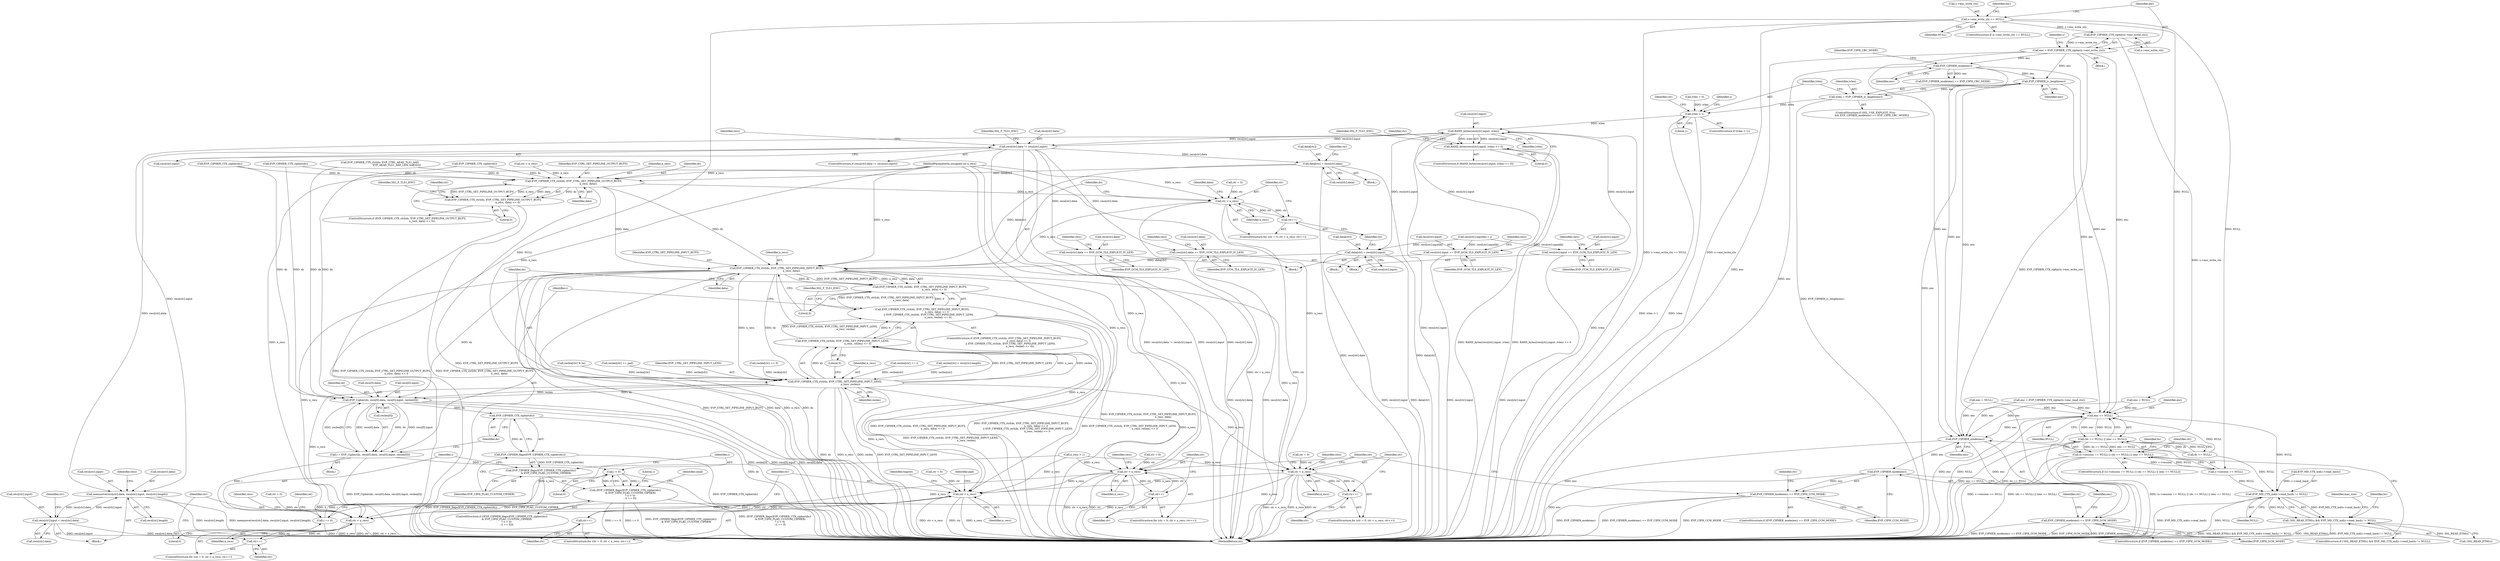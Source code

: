 digraph "0_openssl_4ad93618d26a3ea23d36ad5498ff4f59eff3a4d2_2@pointer" {
"1000192" [label="(Call,EVP_CIPHER_iv_length(enc))"];
"1000187" [label="(Call,EVP_CIPHER_mode(enc))"];
"1000176" [label="(Call,enc = EVP_CIPHER_CTX_cipher(s->enc_write_ctx))"];
"1000178" [label="(Call,EVP_CIPHER_CTX_cipher(s->enc_write_ctx))"];
"1000165" [label="(Call,s->enc_write_ctx == NULL)"];
"1000190" [label="(Call,ivlen = EVP_CIPHER_iv_length(enc))"];
"1000199" [label="(Call,ivlen > 1)"];
"1000235" [label="(Call,RAND_bytes(recs[ctr].input, ivlen))"];
"1000214" [label="(Call,recs[ctr].data != recs[ctr].input)"];
"1000315" [label="(Call,memmove(recs[ctr].data, recs[ctr].input, recs[ctr].length))"];
"1000331" [label="(Call,recs[ctr].input = recs[ctr].data)"];
"1000669" [label="(Call,data[ctr] = recs[ctr].data)"];
"1000680" [label="(Call,EVP_CIPHER_CTX_ctrl(ds, EVP_CTRL_SET_PIPELINE_OUTPUT_BUFS,\n                                    n_recs, data))"];
"1000679" [label="(Call,EVP_CIPHER_CTX_ctrl(ds, EVP_CTRL_SET_PIPELINE_OUTPUT_BUFS,\n                                    n_recs, data) <= 0)"];
"1000694" [label="(Call,ctr < n_recs)"];
"1000697" [label="(Call,ctr++)"];
"1000712" [label="(Call,EVP_CIPHER_CTX_ctrl(ds, EVP_CTRL_SET_PIPELINE_INPUT_BUFS,\n                                    n_recs, data))"];
"1000711" [label="(Call,EVP_CIPHER_CTX_ctrl(ds, EVP_CTRL_SET_PIPELINE_INPUT_BUFS,\n                                    n_recs, data) <= 0)"];
"1000710" [label="(Call,EVP_CIPHER_CTX_ctrl(ds, EVP_CTRL_SET_PIPELINE_INPUT_BUFS,\n                                    n_recs, data) <= 0\n                || EVP_CIPHER_CTX_ctrl(ds, EVP_CTRL_SET_PIPELINE_INPUT_LENS,\n                                       n_recs, reclen) <= 0)"];
"1000719" [label="(Call,EVP_CIPHER_CTX_ctrl(ds, EVP_CTRL_SET_PIPELINE_INPUT_LENS,\n                                       n_recs, reclen))"];
"1000718" [label="(Call,EVP_CIPHER_CTX_ctrl(ds, EVP_CTRL_SET_PIPELINE_INPUT_LENS,\n                                       n_recs, reclen) <= 0)"];
"1000734" [label="(Call,EVP_Cipher(ds, recs[0].data, recs[0].input, reclen[0]))"];
"1000732" [label="(Call,i = EVP_Cipher(ds, recs[0].data, recs[0].input, reclen[0]))"];
"1000756" [label="(Call,i < 0)"];
"1000750" [label="(Call,(EVP_CIPHER_flags(EVP_CIPHER_CTX_cipher(ds))\n             & EVP_CIPH_FLAG_CUSTOM_CIPHER)\n            ? (i < 0)\n            : (i == 0))"];
"1000759" [label="(Call,i == 0)"];
"1000753" [label="(Call,EVP_CIPHER_CTX_cipher(ds))"];
"1000752" [label="(Call,EVP_CIPHER_flags(EVP_CIPHER_CTX_cipher(ds)))"];
"1000751" [label="(Call,EVP_CIPHER_flags(EVP_CIPHER_CTX_cipher(ds))\n             & EVP_CIPH_FLAG_CUSTOM_CIPHER)"];
"1000780" [label="(Call,ctr < n_recs)"];
"1000783" [label="(Call,ctr++)"];
"1000878" [label="(Call,ctr < n_recs)"];
"1000881" [label="(Call,ctr++)"];
"1000919" [label="(Call,ctr < n_recs)"];
"1000922" [label="(Call,ctr++)"];
"1000818" [label="(Call,ctr < n_recs)"];
"1000821" [label="(Call,ctr++)"];
"1000786" [label="(Call,recs[ctr].data += EVP_GCM_TLS_EXPLICIT_IV_LEN)"];
"1000824" [label="(Call,recs[ctr].data += EVP_CCM_TLS_EXPLICIT_IV_LEN)"];
"1000234" [label="(Call,RAND_bytes(recs[ctr].input, ivlen) <= 0)"];
"1000700" [label="(Call,data[ctr] = recs[ctr].input)"];
"1000793" [label="(Call,recs[ctr].input += EVP_GCM_TLS_EXPLICIT_IV_LEN)"];
"1000831" [label="(Call,recs[ctr].input += EVP_CCM_TLS_EXPLICIT_IV_LEN)"];
"1000301" [label="(Call,enc == NULL)"];
"1000297" [label="(Call,(ds == NULL) || (enc == NULL))"];
"1000291" [label="(Call,(s->session == NULL) || (ds == NULL) || (enc == NULL))"];
"1000772" [label="(Call,EVP_CIPHER_mode(enc))"];
"1000771" [label="(Call,EVP_CIPHER_mode(enc) == EVP_CIPH_GCM_MODE)"];
"1000810" [label="(Call,EVP_CIPHER_mode(enc))"];
"1000809" [label="(Call,EVP_CIPHER_mode(enc) == EVP_CIPH_CCM_MODE)"];
"1000853" [label="(Call,EVP_MD_CTX_md(s->read_hash) != NULL)"];
"1000849" [label="(Call,!SSL_READ_ETM(s) && EVP_MD_CTX_md(s->read_hash) != NULL)"];
"1000928" [label="(Identifier,recs)"];
"1000702" [label="(Identifier,data)"];
"1000298" [label="(Call,ds == NULL)"];
"1000774" [label="(Identifier,EVP_CIPH_GCM_MODE)"];
"1000694" [label="(Call,ctr < n_recs)"];
"1000179" [label="(Call,s->enc_write_ctx)"];
"1000734" [label="(Call,EVP_Cipher(ds, recs[0].data, recs[0].input, reclen[0]))"];
"1000818" [label="(Call,ctr < n_recs)"];
"1000227" [label="(Identifier,SSL_F_TLS1_ENC)"];
"1000682" [label="(Identifier,EVP_CTRL_SET_PIPELINE_OUTPUT_BUFS)"];
"1000303" [label="(Identifier,NULL)"];
"1000796" [label="(Identifier,recs)"];
"1000193" [label="(Identifier,enc)"];
"1000165" [label="(Call,s->enc_write_ctx == NULL)"];
"1000724" [label="(Literal,0)"];
"1000853" [label="(Call,EVP_MD_CTX_md(s->read_hash) != NULL)"];
"1000174" [label="(Block,)"];
"1000848" [label="(ControlStructure,if (!SSL_READ_ETM(s) && EVP_MD_CTX_md(s->read_hash) != NULL))"];
"1000868" [label="(Identifier,bs)"];
"1000770" [label="(ControlStructure,if (EVP_CIPHER_mode(enc) == EVP_CIPH_GCM_MODE))"];
"1000710" [label="(Call,EVP_CIPHER_CTX_ctrl(ds, EVP_CTRL_SET_PIPELINE_INPUT_BUFS,\n                                    n_recs, data) <= 0\n                || EVP_CIPHER_CTX_ctrl(ds, EVP_CTRL_SET_PIPELINE_INPUT_LENS,\n                                       n_recs, reclen) <= 0)"];
"1000680" [label="(Call,EVP_CIPHER_CTX_ctrl(ds, EVP_CTRL_SET_PIPELINE_OUTPUT_BUFS,\n                                    n_recs, data))"];
"1000670" [label="(Call,data[ctr])"];
"1000235" [label="(Call,RAND_bytes(recs[ctr].input, ivlen))"];
"1000713" [label="(Identifier,ds)"];
"1000787" [label="(Call,recs[ctr].data)"];
"1000751" [label="(Call,EVP_CIPHER_flags(EVP_CIPHER_CTX_cipher(ds))\n             & EVP_CIPH_FLAG_CUSTOM_CIPHER)"];
"1000697" [label="(Call,ctr++)"];
"1000934" [label="(MethodReturn,int)"];
"1000920" [label="(Identifier,ctr)"];
"1000185" [label="(Identifier,s)"];
"1000819" [label="(Identifier,ctr)"];
"1000720" [label="(Identifier,ds)"];
"1000793" [label="(Call,recs[ctr].input += EVP_GCM_TLS_EXPLICIT_IV_LEN)"];
"1000182" [label="(ControlStructure,if (SSL_USE_EXPLICIT_IV(s)\n                && EVP_CIPHER_mode(enc) == EVP_CIPH_CBC_MODE))"];
"1000190" [label="(Call,ivlen = EVP_CIPHER_iv_length(enc))"];
"1000714" [label="(Identifier,EVP_CTRL_SET_PIPELINE_INPUT_BUFS)"];
"1000783" [label="(Call,ctr++)"];
"1000727" [label="(Identifier,SSL_F_TLS1_ENC)"];
"1000733" [label="(Identifier,i)"];
"1000911" [label="(Identifier,pad)"];
"1000712" [label="(Call,EVP_CIPHER_CTX_ctrl(ds, EVP_CTRL_SET_PIPELINE_INPUT_BUFS,\n                                    n_recs, data))"];
"1000294" [label="(Identifier,s)"];
"1000321" [label="(Call,recs[ctr].input)"];
"1000780" [label="(Call,ctr < n_recs)"];
"1000284" [label="(Call,enc = EVP_CIPHER_CTX_cipher(s->enc_read_ctx))"];
"1000874" [label="(ControlStructure,for (ctr = 0; ctr < n_recs; ctr++))"];
"1000673" [label="(Call,recs[ctr].data)"];
"1000718" [label="(Call,EVP_CIPHER_CTX_ctrl(ds, EVP_CTRL_SET_PIPELINE_INPUT_LENS,\n                                       n_recs, reclen) <= 0)"];
"1000699" [label="(Block,)"];
"1000169" [label="(Identifier,NULL)"];
"1000757" [label="(Identifier,i)"];
"1000849" [label="(Call,!SSL_READ_ETM(s) && EVP_MD_CTX_md(s->read_hash) != NULL)"];
"1000761" [label="(Literal,0)"];
"1000346" [label="(Block,)"];
"1000809" [label="(Call,EVP_CIPHER_mode(enc) == EVP_CIPH_CCM_MODE)"];
"1000315" [label="(Call,memmove(recs[ctr].data, recs[ctr].input, recs[ctr].length))"];
"1000915" [label="(ControlStructure,for (ctr = 0; ctr < n_recs; ctr++))"];
"1000668" [label="(Block,)"];
"1000794" [label="(Call,recs[ctr].input)"];
"1000245" [label="(Identifier,SSL_F_TLS1_ENC)"];
"1000750" [label="(Call,(EVP_CIPHER_flags(EVP_CIPHER_CTX_cipher(ds))\n             & EVP_CIPH_FLAG_CUSTOM_CIPHER)\n            ? (i < 0)\n            : (i == 0))"];
"1000825" [label="(Call,recs[ctr].data)"];
"1000698" [label="(Identifier,ctr)"];
"1000683" [label="(Identifier,n_recs)"];
"1000764" [label="(Literal,1)"];
"1000773" [label="(Identifier,enc)"];
"1000215" [label="(Call,recs[ctr].data)"];
"1000810" [label="(Call,EVP_CIPHER_mode(enc))"];
"1000704" [label="(Call,recs[ctr].input)"];
"1000191" [label="(Identifier,ivlen)"];
"1000814" [label="(ControlStructure,for (ctr = 0; ctr < n_recs; ctr++))"];
"1000767" [label="(Identifier,send)"];
"1000307" [label="(Identifier,ctr)"];
"1000678" [label="(ControlStructure,if (EVP_CIPHER_CTX_ctrl(ds, EVP_CTRL_SET_PIPELINE_OUTPUT_BUFS,\n                                    n_recs, data) <= 0))"];
"1000830" [label="(Identifier,EVP_CCM_TLS_EXPLICIT_IV_LEN)"];
"1000195" [label="(Call,ivlen = 0)"];
"1000816" [label="(Identifier,ctr)"];
"1000164" [label="(ControlStructure,if (s->enc_write_ctx == NULL))"];
"1000831" [label="(Call,recs[ctr].input += EVP_CCM_TLS_EXPLICIT_IV_LEN)"];
"1000784" [label="(Identifier,ctr)"];
"1000690" [label="(ControlStructure,for (ctr = 0; ctr < n_recs; ctr++))"];
"1000716" [label="(Identifier,data)"];
"1000654" [label="(Call,n_recs > 1)"];
"1000860" [label="(Identifier,mac_size)"];
"1000878" [label="(Call,ctr < n_recs)"];
"1000639" [label="(Call,reclen[ctr] == 0)"];
"1000822" [label="(Identifier,ctr)"];
"1000334" [label="(Identifier,recs)"];
"1000170" [label="(Call,enc = NULL)"];
"1000781" [label="(Identifier,ctr)"];
"1000192" [label="(Call,EVP_CIPHER_iv_length(enc))"];
"1000820" [label="(Identifier,n_recs)"];
"1000205" [label="(Identifier,ctr)"];
"1000700" [label="(Call,data[ctr] = recs[ctr].input)"];
"1000771" [label="(Call,EVP_CIPHER_mode(enc) == EVP_CIPH_GCM_MODE)"];
"1000236" [label="(Call,recs[ctr].input)"];
"1000879" [label="(Identifier,ctr)"];
"1000242" [label="(Literal,0)"];
"1000171" [label="(Identifier,enc)"];
"1000722" [label="(Identifier,n_recs)"];
"1000701" [label="(Call,data[ctr])"];
"1000776" [label="(ControlStructure,for (ctr = 0; ctr < n_recs; ctr++))"];
"1000719" [label="(Call,EVP_CIPHER_CTX_ctrl(ds, EVP_CTRL_SET_PIPELINE_INPUT_LENS,\n                                       n_recs, reclen))"];
"1000772" [label="(Call,EVP_CIPHER_mode(enc))"];
"1000841" [label="(Identifier,recs)"];
"1000854" [label="(Call,EVP_MD_CTX_md(s->read_hash))"];
"1000696" [label="(Identifier,n_recs)"];
"1000669" [label="(Call,data[ctr] = recs[ctr].data)"];
"1000736" [label="(Call,recs[0].data)"];
"1000685" [label="(Literal,0)"];
"1000759" [label="(Call,i == 0)"];
"1000695" [label="(Identifier,ctr)"];
"1000752" [label="(Call,EVP_CIPHER_flags(EVP_CIPHER_CTX_cipher(ds)))"];
"1000667" [label="(Identifier,ctr)"];
"1000715" [label="(Identifier,n_recs)"];
"1000201" [label="(Literal,1)"];
"1000114" [label="(MethodParameterIn,unsigned int n_recs)"];
"1000815" [label="(Call,ctr = 0)"];
"1000681" [label="(Identifier,ds)"];
"1000214" [label="(Call,recs[ctr].data != recs[ctr].input)"];
"1000732" [label="(Call,i = EVP_Cipher(ds, recs[0].data, recs[0].input, reclen[0]))"];
"1000741" [label="(Call,recs[0].input)"];
"1000933" [label="(Identifier,ret)"];
"1000723" [label="(Identifier,reclen)"];
"1000290" [label="(ControlStructure,if ((s->session == NULL) || (ds == NULL) || (enc == NULL)))"];
"1000332" [label="(Call,recs[ctr].input)"];
"1000316" [label="(Call,recs[ctr].data)"];
"1000755" [label="(Identifier,EVP_CIPH_FLAG_CUSTOM_CIPHER)"];
"1000846" [label="(Identifier,ret)"];
"1000314" [label="(Block,)"];
"1000326" [label="(Call,recs[ctr].length)"];
"1000885" [label="(Identifier,tmpret)"];
"1000880" [label="(Identifier,n_recs)"];
"1000823" [label="(Block,)"];
"1000297" [label="(Call,(ds == NULL) || (enc == NULL))"];
"1000189" [label="(Identifier,EVP_CIPH_CBC_MODE)"];
"1000837" [label="(Identifier,EVP_CCM_TLS_EXPLICIT_IV_LEN)"];
"1000834" [label="(Identifier,recs)"];
"1000198" [label="(ControlStructure,if (ivlen > 1))"];
"1000882" [label="(Identifier,ctr)"];
"1000799" [label="(Identifier,EVP_GCM_TLS_EXPLICIT_IV_LEN)"];
"1000921" [label="(Identifier,n_recs)"];
"1000361" [label="(Call,EVP_CIPHER_CTX_cipher(ds))"];
"1000301" [label="(Call,enc == NULL)"];
"1000302" [label="(Identifier,enc)"];
"1000858" [label="(Identifier,NULL)"];
"1000922" [label="(Call,ctr++)"];
"1000621" [label="(Call,reclen[ctr] += i)"];
"1000238" [label="(Identifier,recs)"];
"1000381" [label="(Call,reclen[ctr] = recs[ctr].length)"];
"1000785" [label="(Block,)"];
"1000746" [label="(Call,reclen[0])"];
"1000717" [label="(Literal,0)"];
"1000786" [label="(Call,recs[ctr].data += EVP_GCM_TLS_EXPLICIT_IV_LEN)"];
"1000337" [label="(Call,recs[ctr].data)"];
"1000711" [label="(Call,EVP_CIPHER_CTX_ctrl(ds, EVP_CTRL_SET_PIPELINE_INPUT_BUFS,\n                                    n_recs, data) <= 0)"];
"1000753" [label="(Call,EVP_CIPHER_CTX_cipher(ds))"];
"1000612" [label="(Call,recs[ctr].input[k] = j)"];
"1000684" [label="(Identifier,data)"];
"1000280" [label="(Call,enc = NULL)"];
"1000777" [label="(Call,ctr = 0)"];
"1000350" [label="(Call,EVP_CIPHER_CTX_cipher(ds))"];
"1000881" [label="(Call,ctr++)"];
"1000233" [label="(ControlStructure,if (RAND_bytes(recs[ctr].input, ivlen) <= 0))"];
"1000211" [label="(Identifier,ctr)"];
"1000832" [label="(Call,recs[ctr].input)"];
"1000679" [label="(Call,EVP_CIPHER_CTX_ctrl(ds, EVP_CTRL_SET_PIPELINE_OUTPUT_BUFS,\n                                    n_recs, data) <= 0)"];
"1000721" [label="(Identifier,EVP_CTRL_SET_PIPELINE_INPUT_LENS)"];
"1000241" [label="(Identifier,ivlen)"];
"1000540" [label="(Call,EVP_CIPHER_CTX_ctrl(ds, EVP_CTRL_AEAD_TLS1_AAD,\n                                          EVP_AEAD_TLS1_AAD_LEN, buf[ctr]))"];
"1000186" [label="(Call,EVP_CIPHER_mode(enc) == EVP_CIPH_CBC_MODE)"];
"1000166" [label="(Call,s->enc_write_ctx)"];
"1000292" [label="(Call,s->session == NULL)"];
"1000850" [label="(Call,!SSL_READ_ETM(s))"];
"1000709" [label="(ControlStructure,if (EVP_CIPHER_CTX_ctrl(ds, EVP_CTRL_SET_PIPELINE_INPUT_BUFS,\n                                    n_recs, data) <= 0\n                || EVP_CIPHER_CTX_ctrl(ds, EVP_CTRL_SET_PIPELINE_INPUT_LENS,\n                                       n_recs, reclen) <= 0))"];
"1000692" [label="(Identifier,ctr)"];
"1000213" [label="(ControlStructure,if (recs[ctr].data != recs[ctr].input))"];
"1000792" [label="(Identifier,EVP_GCM_TLS_EXPLICIT_IV_LEN)"];
"1000393" [label="(Call,EVP_CIPHER_CTX_cipher(ds))"];
"1000778" [label="(Identifier,ctr)"];
"1000875" [label="(Call,ctr = 0)"];
"1000758" [label="(Literal,0)"];
"1000645" [label="(Call,reclen[ctr] % bs)"];
"1000178" [label="(Call,EVP_CIPHER_CTX_cipher(s->enc_write_ctx))"];
"1000688" [label="(Identifier,SSL_F_TLS1_ENC)"];
"1000803" [label="(Identifier,recs)"];
"1000756" [label="(Call,i < 0)"];
"1000916" [label="(Call,ctr = 0)"];
"1000199" [label="(Call,ivlen > 1)"];
"1000177" [label="(Identifier,enc)"];
"1000188" [label="(Identifier,enc)"];
"1000234" [label="(Call,RAND_bytes(recs[ctr].input, ivlen) <= 0)"];
"1000821" [label="(Call,ctr++)"];
"1000808" [label="(ControlStructure,if (EVP_CIPHER_mode(enc) == EVP_CIPH_CCM_MODE))"];
"1000187" [label="(Call,EVP_CIPHER_mode(enc))"];
"1000923" [label="(Identifier,ctr)"];
"1000200" [label="(Identifier,ivlen)"];
"1000220" [label="(Call,recs[ctr].input)"];
"1000313" [label="(Identifier,ctr)"];
"1000824" [label="(Call,recs[ctr].data += EVP_CCM_TLS_EXPLICIT_IV_LEN)"];
"1000291" [label="(Call,(s->session == NULL) || (ds == NULL) || (enc == NULL))"];
"1000176" [label="(Call,enc = EVP_CIPHER_CTX_cipher(s->enc_write_ctx))"];
"1000331" [label="(Call,recs[ctr].input = recs[ctr].data)"];
"1000749" [label="(ControlStructure,if ((EVP_CIPHER_flags(EVP_CIPHER_CTX_cipher(ds))\n             & EVP_CIPH_FLAG_CUSTOM_CIPHER)\n            ? (i < 0)\n            : (i == 0)))"];
"1000735" [label="(Identifier,ds)"];
"1000812" [label="(Identifier,EVP_CIPH_CCM_MODE)"];
"1000754" [label="(Identifier,ds)"];
"1000811" [label="(Identifier,enc)"];
"1000782" [label="(Identifier,n_recs)"];
"1000919" [label="(Call,ctr < n_recs)"];
"1000691" [label="(Call,ctr = 0)"];
"1000789" [label="(Identifier,recs)"];
"1000557" [label="(Call,reclen[ctr] += pad)"];
"1000827" [label="(Identifier,recs)"];
"1000663" [label="(Call,ctr < n_recs)"];
"1000348" [label="(Identifier,bs)"];
"1000760" [label="(Identifier,i)"];
"1000192" -> "1000190"  [label="AST: "];
"1000192" -> "1000193"  [label="CFG: "];
"1000193" -> "1000192"  [label="AST: "];
"1000190" -> "1000192"  [label="CFG: "];
"1000192" -> "1000934"  [label="DDG: enc"];
"1000192" -> "1000190"  [label="DDG: enc"];
"1000187" -> "1000192"  [label="DDG: enc"];
"1000176" -> "1000192"  [label="DDG: enc"];
"1000192" -> "1000301"  [label="DDG: enc"];
"1000192" -> "1000772"  [label="DDG: enc"];
"1000187" -> "1000186"  [label="AST: "];
"1000187" -> "1000188"  [label="CFG: "];
"1000188" -> "1000187"  [label="AST: "];
"1000189" -> "1000187"  [label="CFG: "];
"1000187" -> "1000934"  [label="DDG: enc"];
"1000187" -> "1000186"  [label="DDG: enc"];
"1000176" -> "1000187"  [label="DDG: enc"];
"1000187" -> "1000301"  [label="DDG: enc"];
"1000187" -> "1000772"  [label="DDG: enc"];
"1000176" -> "1000174"  [label="AST: "];
"1000176" -> "1000178"  [label="CFG: "];
"1000177" -> "1000176"  [label="AST: "];
"1000178" -> "1000176"  [label="AST: "];
"1000185" -> "1000176"  [label="CFG: "];
"1000176" -> "1000934"  [label="DDG: EVP_CIPHER_CTX_cipher(s->enc_write_ctx)"];
"1000176" -> "1000934"  [label="DDG: enc"];
"1000178" -> "1000176"  [label="DDG: s->enc_write_ctx"];
"1000176" -> "1000301"  [label="DDG: enc"];
"1000176" -> "1000772"  [label="DDG: enc"];
"1000178" -> "1000179"  [label="CFG: "];
"1000179" -> "1000178"  [label="AST: "];
"1000178" -> "1000934"  [label="DDG: s->enc_write_ctx"];
"1000165" -> "1000178"  [label="DDG: s->enc_write_ctx"];
"1000165" -> "1000164"  [label="AST: "];
"1000165" -> "1000169"  [label="CFG: "];
"1000166" -> "1000165"  [label="AST: "];
"1000169" -> "1000165"  [label="AST: "];
"1000171" -> "1000165"  [label="CFG: "];
"1000177" -> "1000165"  [label="CFG: "];
"1000165" -> "1000934"  [label="DDG: NULL"];
"1000165" -> "1000934"  [label="DDG: s->enc_write_ctx"];
"1000165" -> "1000934"  [label="DDG: s->enc_write_ctx == NULL"];
"1000165" -> "1000170"  [label="DDG: NULL"];
"1000165" -> "1000292"  [label="DDG: NULL"];
"1000190" -> "1000182"  [label="AST: "];
"1000191" -> "1000190"  [label="AST: "];
"1000200" -> "1000190"  [label="CFG: "];
"1000190" -> "1000934"  [label="DDG: EVP_CIPHER_iv_length(enc)"];
"1000190" -> "1000199"  [label="DDG: ivlen"];
"1000199" -> "1000198"  [label="AST: "];
"1000199" -> "1000201"  [label="CFG: "];
"1000200" -> "1000199"  [label="AST: "];
"1000201" -> "1000199"  [label="AST: "];
"1000205" -> "1000199"  [label="CFG: "];
"1000294" -> "1000199"  [label="CFG: "];
"1000199" -> "1000934"  [label="DDG: ivlen"];
"1000199" -> "1000934"  [label="DDG: ivlen > 1"];
"1000195" -> "1000199"  [label="DDG: ivlen"];
"1000199" -> "1000235"  [label="DDG: ivlen"];
"1000235" -> "1000234"  [label="AST: "];
"1000235" -> "1000241"  [label="CFG: "];
"1000236" -> "1000235"  [label="AST: "];
"1000241" -> "1000235"  [label="AST: "];
"1000242" -> "1000235"  [label="CFG: "];
"1000235" -> "1000934"  [label="DDG: recs[ctr].input"];
"1000235" -> "1000934"  [label="DDG: ivlen"];
"1000235" -> "1000214"  [label="DDG: recs[ctr].input"];
"1000235" -> "1000234"  [label="DDG: recs[ctr].input"];
"1000235" -> "1000234"  [label="DDG: ivlen"];
"1000214" -> "1000235"  [label="DDG: recs[ctr].input"];
"1000235" -> "1000315"  [label="DDG: recs[ctr].input"];
"1000235" -> "1000700"  [label="DDG: recs[ctr].input"];
"1000235" -> "1000793"  [label="DDG: recs[ctr].input"];
"1000235" -> "1000831"  [label="DDG: recs[ctr].input"];
"1000214" -> "1000213"  [label="AST: "];
"1000214" -> "1000220"  [label="CFG: "];
"1000215" -> "1000214"  [label="AST: "];
"1000220" -> "1000214"  [label="AST: "];
"1000227" -> "1000214"  [label="CFG: "];
"1000238" -> "1000214"  [label="CFG: "];
"1000214" -> "1000934"  [label="DDG: recs[ctr].data != recs[ctr].input"];
"1000214" -> "1000934"  [label="DDG: recs[ctr].input"];
"1000214" -> "1000934"  [label="DDG: recs[ctr].data"];
"1000214" -> "1000315"  [label="DDG: recs[ctr].data"];
"1000214" -> "1000669"  [label="DDG: recs[ctr].data"];
"1000214" -> "1000786"  [label="DDG: recs[ctr].data"];
"1000214" -> "1000824"  [label="DDG: recs[ctr].data"];
"1000315" -> "1000314"  [label="AST: "];
"1000315" -> "1000326"  [label="CFG: "];
"1000316" -> "1000315"  [label="AST: "];
"1000321" -> "1000315"  [label="AST: "];
"1000326" -> "1000315"  [label="AST: "];
"1000334" -> "1000315"  [label="CFG: "];
"1000315" -> "1000934"  [label="DDG: recs[ctr].length"];
"1000315" -> "1000934"  [label="DDG: memmove(recs[ctr].data, recs[ctr].input, recs[ctr].length)"];
"1000331" -> "1000315"  [label="DDG: recs[ctr].input"];
"1000315" -> "1000331"  [label="DDG: recs[ctr].data"];
"1000331" -> "1000314"  [label="AST: "];
"1000331" -> "1000337"  [label="CFG: "];
"1000332" -> "1000331"  [label="AST: "];
"1000337" -> "1000331"  [label="AST: "];
"1000313" -> "1000331"  [label="CFG: "];
"1000331" -> "1000934"  [label="DDG: recs[ctr].input"];
"1000331" -> "1000934"  [label="DDG: recs[ctr].data"];
"1000669" -> "1000668"  [label="AST: "];
"1000669" -> "1000673"  [label="CFG: "];
"1000670" -> "1000669"  [label="AST: "];
"1000673" -> "1000669"  [label="AST: "];
"1000667" -> "1000669"  [label="CFG: "];
"1000669" -> "1000934"  [label="DDG: data[ctr]"];
"1000669" -> "1000934"  [label="DDG: recs[ctr].data"];
"1000669" -> "1000680"  [label="DDG: data[ctr]"];
"1000669" -> "1000712"  [label="DDG: data[ctr]"];
"1000680" -> "1000679"  [label="AST: "];
"1000680" -> "1000684"  [label="CFG: "];
"1000681" -> "1000680"  [label="AST: "];
"1000682" -> "1000680"  [label="AST: "];
"1000683" -> "1000680"  [label="AST: "];
"1000684" -> "1000680"  [label="AST: "];
"1000685" -> "1000680"  [label="CFG: "];
"1000680" -> "1000934"  [label="DDG: EVP_CTRL_SET_PIPELINE_OUTPUT_BUFS"];
"1000680" -> "1000679"  [label="DDG: ds"];
"1000680" -> "1000679"  [label="DDG: EVP_CTRL_SET_PIPELINE_OUTPUT_BUFS"];
"1000680" -> "1000679"  [label="DDG: n_recs"];
"1000680" -> "1000679"  [label="DDG: data"];
"1000393" -> "1000680"  [label="DDG: ds"];
"1000350" -> "1000680"  [label="DDG: ds"];
"1000361" -> "1000680"  [label="DDG: ds"];
"1000540" -> "1000680"  [label="DDG: ds"];
"1000663" -> "1000680"  [label="DDG: n_recs"];
"1000114" -> "1000680"  [label="DDG: n_recs"];
"1000680" -> "1000694"  [label="DDG: n_recs"];
"1000680" -> "1000712"  [label="DDG: ds"];
"1000680" -> "1000712"  [label="DDG: data"];
"1000679" -> "1000678"  [label="AST: "];
"1000679" -> "1000685"  [label="CFG: "];
"1000685" -> "1000679"  [label="AST: "];
"1000688" -> "1000679"  [label="CFG: "];
"1000692" -> "1000679"  [label="CFG: "];
"1000679" -> "1000934"  [label="DDG: EVP_CIPHER_CTX_ctrl(ds, EVP_CTRL_SET_PIPELINE_OUTPUT_BUFS,\n                                    n_recs, data)"];
"1000679" -> "1000934"  [label="DDG: EVP_CIPHER_CTX_ctrl(ds, EVP_CTRL_SET_PIPELINE_OUTPUT_BUFS,\n                                    n_recs, data) <= 0"];
"1000694" -> "1000690"  [label="AST: "];
"1000694" -> "1000696"  [label="CFG: "];
"1000695" -> "1000694"  [label="AST: "];
"1000696" -> "1000694"  [label="AST: "];
"1000702" -> "1000694"  [label="CFG: "];
"1000713" -> "1000694"  [label="CFG: "];
"1000694" -> "1000934"  [label="DDG: ctr"];
"1000694" -> "1000934"  [label="DDG: ctr < n_recs"];
"1000691" -> "1000694"  [label="DDG: ctr"];
"1000697" -> "1000694"  [label="DDG: ctr"];
"1000114" -> "1000694"  [label="DDG: n_recs"];
"1000694" -> "1000697"  [label="DDG: ctr"];
"1000694" -> "1000712"  [label="DDG: n_recs"];
"1000697" -> "1000690"  [label="AST: "];
"1000697" -> "1000698"  [label="CFG: "];
"1000698" -> "1000697"  [label="AST: "];
"1000695" -> "1000697"  [label="CFG: "];
"1000712" -> "1000711"  [label="AST: "];
"1000712" -> "1000716"  [label="CFG: "];
"1000713" -> "1000712"  [label="AST: "];
"1000714" -> "1000712"  [label="AST: "];
"1000715" -> "1000712"  [label="AST: "];
"1000716" -> "1000712"  [label="AST: "];
"1000717" -> "1000712"  [label="CFG: "];
"1000712" -> "1000934"  [label="DDG: EVP_CTRL_SET_PIPELINE_INPUT_BUFS"];
"1000712" -> "1000934"  [label="DDG: data"];
"1000712" -> "1000934"  [label="DDG: n_recs"];
"1000712" -> "1000934"  [label="DDG: ds"];
"1000712" -> "1000711"  [label="DDG: ds"];
"1000712" -> "1000711"  [label="DDG: EVP_CTRL_SET_PIPELINE_INPUT_BUFS"];
"1000712" -> "1000711"  [label="DDG: n_recs"];
"1000712" -> "1000711"  [label="DDG: data"];
"1000114" -> "1000712"  [label="DDG: n_recs"];
"1000700" -> "1000712"  [label="DDG: data[ctr]"];
"1000712" -> "1000719"  [label="DDG: ds"];
"1000712" -> "1000719"  [label="DDG: n_recs"];
"1000712" -> "1000734"  [label="DDG: ds"];
"1000712" -> "1000780"  [label="DDG: n_recs"];
"1000712" -> "1000818"  [label="DDG: n_recs"];
"1000712" -> "1000878"  [label="DDG: n_recs"];
"1000712" -> "1000919"  [label="DDG: n_recs"];
"1000711" -> "1000710"  [label="AST: "];
"1000711" -> "1000717"  [label="CFG: "];
"1000717" -> "1000711"  [label="AST: "];
"1000720" -> "1000711"  [label="CFG: "];
"1000710" -> "1000711"  [label="CFG: "];
"1000711" -> "1000934"  [label="DDG: EVP_CIPHER_CTX_ctrl(ds, EVP_CTRL_SET_PIPELINE_INPUT_BUFS,\n                                    n_recs, data)"];
"1000711" -> "1000710"  [label="DDG: EVP_CIPHER_CTX_ctrl(ds, EVP_CTRL_SET_PIPELINE_INPUT_BUFS,\n                                    n_recs, data)"];
"1000711" -> "1000710"  [label="DDG: 0"];
"1000710" -> "1000709"  [label="AST: "];
"1000710" -> "1000718"  [label="CFG: "];
"1000718" -> "1000710"  [label="AST: "];
"1000727" -> "1000710"  [label="CFG: "];
"1000733" -> "1000710"  [label="CFG: "];
"1000710" -> "1000934"  [label="DDG: EVP_CIPHER_CTX_ctrl(ds, EVP_CTRL_SET_PIPELINE_INPUT_BUFS,\n                                    n_recs, data) <= 0"];
"1000710" -> "1000934"  [label="DDG: EVP_CIPHER_CTX_ctrl(ds, EVP_CTRL_SET_PIPELINE_INPUT_BUFS,\n                                    n_recs, data) <= 0\n                || EVP_CIPHER_CTX_ctrl(ds, EVP_CTRL_SET_PIPELINE_INPUT_LENS,\n                                       n_recs, reclen) <= 0"];
"1000710" -> "1000934"  [label="DDG: EVP_CIPHER_CTX_ctrl(ds, EVP_CTRL_SET_PIPELINE_INPUT_LENS,\n                                       n_recs, reclen) <= 0"];
"1000718" -> "1000710"  [label="DDG: EVP_CIPHER_CTX_ctrl(ds, EVP_CTRL_SET_PIPELINE_INPUT_LENS,\n                                       n_recs, reclen)"];
"1000718" -> "1000710"  [label="DDG: 0"];
"1000719" -> "1000718"  [label="AST: "];
"1000719" -> "1000723"  [label="CFG: "];
"1000720" -> "1000719"  [label="AST: "];
"1000721" -> "1000719"  [label="AST: "];
"1000722" -> "1000719"  [label="AST: "];
"1000723" -> "1000719"  [label="AST: "];
"1000724" -> "1000719"  [label="CFG: "];
"1000719" -> "1000934"  [label="DDG: EVP_CTRL_SET_PIPELINE_INPUT_LENS"];
"1000719" -> "1000934"  [label="DDG: ds"];
"1000719" -> "1000934"  [label="DDG: n_recs"];
"1000719" -> "1000934"  [label="DDG: reclen"];
"1000719" -> "1000718"  [label="DDG: ds"];
"1000719" -> "1000718"  [label="DDG: EVP_CTRL_SET_PIPELINE_INPUT_LENS"];
"1000719" -> "1000718"  [label="DDG: n_recs"];
"1000719" -> "1000718"  [label="DDG: reclen"];
"1000114" -> "1000719"  [label="DDG: n_recs"];
"1000621" -> "1000719"  [label="DDG: reclen[ctr]"];
"1000645" -> "1000719"  [label="DDG: reclen[ctr]"];
"1000639" -> "1000719"  [label="DDG: reclen[ctr]"];
"1000557" -> "1000719"  [label="DDG: reclen[ctr]"];
"1000381" -> "1000719"  [label="DDG: reclen[ctr]"];
"1000719" -> "1000734"  [label="DDG: ds"];
"1000719" -> "1000734"  [label="DDG: reclen"];
"1000719" -> "1000780"  [label="DDG: n_recs"];
"1000719" -> "1000818"  [label="DDG: n_recs"];
"1000719" -> "1000878"  [label="DDG: n_recs"];
"1000719" -> "1000919"  [label="DDG: n_recs"];
"1000718" -> "1000724"  [label="CFG: "];
"1000724" -> "1000718"  [label="AST: "];
"1000718" -> "1000934"  [label="DDG: EVP_CIPHER_CTX_ctrl(ds, EVP_CTRL_SET_PIPELINE_INPUT_LENS,\n                                       n_recs, reclen)"];
"1000734" -> "1000732"  [label="AST: "];
"1000734" -> "1000746"  [label="CFG: "];
"1000735" -> "1000734"  [label="AST: "];
"1000736" -> "1000734"  [label="AST: "];
"1000741" -> "1000734"  [label="AST: "];
"1000746" -> "1000734"  [label="AST: "];
"1000732" -> "1000734"  [label="CFG: "];
"1000734" -> "1000934"  [label="DDG: reclen[0]"];
"1000734" -> "1000934"  [label="DDG: recs[0].input"];
"1000734" -> "1000934"  [label="DDG: recs[0].data"];
"1000734" -> "1000732"  [label="DDG: ds"];
"1000734" -> "1000732"  [label="DDG: recs[0].data"];
"1000734" -> "1000732"  [label="DDG: recs[0].input"];
"1000734" -> "1000732"  [label="DDG: reclen[0]"];
"1000393" -> "1000734"  [label="DDG: ds"];
"1000350" -> "1000734"  [label="DDG: ds"];
"1000361" -> "1000734"  [label="DDG: ds"];
"1000540" -> "1000734"  [label="DDG: ds"];
"1000734" -> "1000753"  [label="DDG: ds"];
"1000732" -> "1000346"  [label="AST: "];
"1000733" -> "1000732"  [label="AST: "];
"1000754" -> "1000732"  [label="CFG: "];
"1000732" -> "1000934"  [label="DDG: EVP_Cipher(ds, recs[0].data, recs[0].input, reclen[0])"];
"1000732" -> "1000756"  [label="DDG: i"];
"1000732" -> "1000759"  [label="DDG: i"];
"1000756" -> "1000750"  [label="AST: "];
"1000756" -> "1000758"  [label="CFG: "];
"1000757" -> "1000756"  [label="AST: "];
"1000758" -> "1000756"  [label="AST: "];
"1000750" -> "1000756"  [label="CFG: "];
"1000756" -> "1000934"  [label="DDG: i"];
"1000756" -> "1000750"  [label="DDG: i"];
"1000756" -> "1000750"  [label="DDG: 0"];
"1000750" -> "1000749"  [label="AST: "];
"1000750" -> "1000759"  [label="CFG: "];
"1000751" -> "1000750"  [label="AST: "];
"1000759" -> "1000750"  [label="AST: "];
"1000764" -> "1000750"  [label="CFG: "];
"1000767" -> "1000750"  [label="CFG: "];
"1000750" -> "1000934"  [label="DDG: EVP_CIPHER_flags(EVP_CIPHER_CTX_cipher(ds))\n             & EVP_CIPH_FLAG_CUSTOM_CIPHER"];
"1000750" -> "1000934"  [label="DDG: (EVP_CIPHER_flags(EVP_CIPHER_CTX_cipher(ds))\n             & EVP_CIPH_FLAG_CUSTOM_CIPHER)\n            ? (i < 0)\n            : (i == 0)"];
"1000750" -> "1000934"  [label="DDG: i == 0"];
"1000750" -> "1000934"  [label="DDG: i < 0"];
"1000759" -> "1000750"  [label="DDG: i"];
"1000759" -> "1000750"  [label="DDG: 0"];
"1000759" -> "1000761"  [label="CFG: "];
"1000760" -> "1000759"  [label="AST: "];
"1000761" -> "1000759"  [label="AST: "];
"1000759" -> "1000934"  [label="DDG: i"];
"1000753" -> "1000752"  [label="AST: "];
"1000753" -> "1000754"  [label="CFG: "];
"1000754" -> "1000753"  [label="AST: "];
"1000752" -> "1000753"  [label="CFG: "];
"1000753" -> "1000934"  [label="DDG: ds"];
"1000753" -> "1000752"  [label="DDG: ds"];
"1000752" -> "1000751"  [label="AST: "];
"1000755" -> "1000752"  [label="CFG: "];
"1000752" -> "1000934"  [label="DDG: EVP_CIPHER_CTX_cipher(ds)"];
"1000752" -> "1000751"  [label="DDG: EVP_CIPHER_CTX_cipher(ds)"];
"1000751" -> "1000755"  [label="CFG: "];
"1000755" -> "1000751"  [label="AST: "];
"1000757" -> "1000751"  [label="CFG: "];
"1000760" -> "1000751"  [label="CFG: "];
"1000751" -> "1000934"  [label="DDG: EVP_CIPH_FLAG_CUSTOM_CIPHER"];
"1000751" -> "1000934"  [label="DDG: EVP_CIPHER_flags(EVP_CIPHER_CTX_cipher(ds))"];
"1000780" -> "1000776"  [label="AST: "];
"1000780" -> "1000782"  [label="CFG: "];
"1000781" -> "1000780"  [label="AST: "];
"1000782" -> "1000780"  [label="AST: "];
"1000789" -> "1000780"  [label="CFG: "];
"1000846" -> "1000780"  [label="CFG: "];
"1000780" -> "1000934"  [label="DDG: ctr < n_recs"];
"1000780" -> "1000934"  [label="DDG: ctr"];
"1000780" -> "1000934"  [label="DDG: n_recs"];
"1000783" -> "1000780"  [label="DDG: ctr"];
"1000777" -> "1000780"  [label="DDG: ctr"];
"1000654" -> "1000780"  [label="DDG: n_recs"];
"1000114" -> "1000780"  [label="DDG: n_recs"];
"1000780" -> "1000783"  [label="DDG: ctr"];
"1000780" -> "1000878"  [label="DDG: n_recs"];
"1000780" -> "1000919"  [label="DDG: n_recs"];
"1000783" -> "1000776"  [label="AST: "];
"1000783" -> "1000784"  [label="CFG: "];
"1000784" -> "1000783"  [label="AST: "];
"1000781" -> "1000783"  [label="CFG: "];
"1000878" -> "1000874"  [label="AST: "];
"1000878" -> "1000880"  [label="CFG: "];
"1000879" -> "1000878"  [label="AST: "];
"1000880" -> "1000878"  [label="AST: "];
"1000885" -> "1000878"  [label="CFG: "];
"1000911" -> "1000878"  [label="CFG: "];
"1000878" -> "1000934"  [label="DDG: ctr < n_recs"];
"1000878" -> "1000934"  [label="DDG: ctr"];
"1000878" -> "1000934"  [label="DDG: n_recs"];
"1000881" -> "1000878"  [label="DDG: ctr"];
"1000875" -> "1000878"  [label="DDG: ctr"];
"1000654" -> "1000878"  [label="DDG: n_recs"];
"1000818" -> "1000878"  [label="DDG: n_recs"];
"1000114" -> "1000878"  [label="DDG: n_recs"];
"1000878" -> "1000881"  [label="DDG: ctr"];
"1000878" -> "1000919"  [label="DDG: n_recs"];
"1000881" -> "1000874"  [label="AST: "];
"1000881" -> "1000882"  [label="CFG: "];
"1000882" -> "1000881"  [label="AST: "];
"1000879" -> "1000881"  [label="CFG: "];
"1000919" -> "1000915"  [label="AST: "];
"1000919" -> "1000921"  [label="CFG: "];
"1000920" -> "1000919"  [label="AST: "];
"1000921" -> "1000919"  [label="AST: "];
"1000928" -> "1000919"  [label="CFG: "];
"1000933" -> "1000919"  [label="CFG: "];
"1000919" -> "1000934"  [label="DDG: ctr"];
"1000919" -> "1000934"  [label="DDG: ctr < n_recs"];
"1000919" -> "1000934"  [label="DDG: n_recs"];
"1000922" -> "1000919"  [label="DDG: ctr"];
"1000916" -> "1000919"  [label="DDG: ctr"];
"1000654" -> "1000919"  [label="DDG: n_recs"];
"1000818" -> "1000919"  [label="DDG: n_recs"];
"1000114" -> "1000919"  [label="DDG: n_recs"];
"1000919" -> "1000922"  [label="DDG: ctr"];
"1000922" -> "1000915"  [label="AST: "];
"1000922" -> "1000923"  [label="CFG: "];
"1000923" -> "1000922"  [label="AST: "];
"1000920" -> "1000922"  [label="CFG: "];
"1000818" -> "1000814"  [label="AST: "];
"1000818" -> "1000820"  [label="CFG: "];
"1000819" -> "1000818"  [label="AST: "];
"1000820" -> "1000818"  [label="AST: "];
"1000827" -> "1000818"  [label="CFG: "];
"1000846" -> "1000818"  [label="CFG: "];
"1000818" -> "1000934"  [label="DDG: ctr < n_recs"];
"1000818" -> "1000934"  [label="DDG: n_recs"];
"1000818" -> "1000934"  [label="DDG: ctr"];
"1000815" -> "1000818"  [label="DDG: ctr"];
"1000821" -> "1000818"  [label="DDG: ctr"];
"1000654" -> "1000818"  [label="DDG: n_recs"];
"1000114" -> "1000818"  [label="DDG: n_recs"];
"1000818" -> "1000821"  [label="DDG: ctr"];
"1000821" -> "1000814"  [label="AST: "];
"1000821" -> "1000822"  [label="CFG: "];
"1000822" -> "1000821"  [label="AST: "];
"1000819" -> "1000821"  [label="CFG: "];
"1000786" -> "1000785"  [label="AST: "];
"1000786" -> "1000792"  [label="CFG: "];
"1000787" -> "1000786"  [label="AST: "];
"1000792" -> "1000786"  [label="AST: "];
"1000796" -> "1000786"  [label="CFG: "];
"1000786" -> "1000934"  [label="DDG: recs[ctr].data"];
"1000824" -> "1000823"  [label="AST: "];
"1000824" -> "1000830"  [label="CFG: "];
"1000825" -> "1000824"  [label="AST: "];
"1000830" -> "1000824"  [label="AST: "];
"1000834" -> "1000824"  [label="CFG: "];
"1000824" -> "1000934"  [label="DDG: recs[ctr].data"];
"1000234" -> "1000233"  [label="AST: "];
"1000234" -> "1000242"  [label="CFG: "];
"1000242" -> "1000234"  [label="AST: "];
"1000245" -> "1000234"  [label="CFG: "];
"1000211" -> "1000234"  [label="CFG: "];
"1000234" -> "1000934"  [label="DDG: RAND_bytes(recs[ctr].input, ivlen)"];
"1000234" -> "1000934"  [label="DDG: RAND_bytes(recs[ctr].input, ivlen) <= 0"];
"1000700" -> "1000699"  [label="AST: "];
"1000700" -> "1000704"  [label="CFG: "];
"1000701" -> "1000700"  [label="AST: "];
"1000704" -> "1000700"  [label="AST: "];
"1000698" -> "1000700"  [label="CFG: "];
"1000700" -> "1000934"  [label="DDG: data[ctr]"];
"1000700" -> "1000934"  [label="DDG: recs[ctr].input"];
"1000612" -> "1000700"  [label="DDG: recs[ctr].input[k]"];
"1000793" -> "1000785"  [label="AST: "];
"1000793" -> "1000799"  [label="CFG: "];
"1000794" -> "1000793"  [label="AST: "];
"1000799" -> "1000793"  [label="AST: "];
"1000803" -> "1000793"  [label="CFG: "];
"1000793" -> "1000934"  [label="DDG: recs[ctr].input"];
"1000612" -> "1000793"  [label="DDG: recs[ctr].input[k]"];
"1000831" -> "1000823"  [label="AST: "];
"1000831" -> "1000837"  [label="CFG: "];
"1000832" -> "1000831"  [label="AST: "];
"1000837" -> "1000831"  [label="AST: "];
"1000841" -> "1000831"  [label="CFG: "];
"1000831" -> "1000934"  [label="DDG: recs[ctr].input"];
"1000612" -> "1000831"  [label="DDG: recs[ctr].input[k]"];
"1000301" -> "1000297"  [label="AST: "];
"1000301" -> "1000303"  [label="CFG: "];
"1000302" -> "1000301"  [label="AST: "];
"1000303" -> "1000301"  [label="AST: "];
"1000297" -> "1000301"  [label="CFG: "];
"1000301" -> "1000934"  [label="DDG: NULL"];
"1000301" -> "1000934"  [label="DDG: enc"];
"1000301" -> "1000297"  [label="DDG: enc"];
"1000301" -> "1000297"  [label="DDG: NULL"];
"1000284" -> "1000301"  [label="DDG: enc"];
"1000170" -> "1000301"  [label="DDG: enc"];
"1000280" -> "1000301"  [label="DDG: enc"];
"1000298" -> "1000301"  [label="DDG: NULL"];
"1000301" -> "1000772"  [label="DDG: enc"];
"1000301" -> "1000853"  [label="DDG: NULL"];
"1000297" -> "1000291"  [label="AST: "];
"1000297" -> "1000298"  [label="CFG: "];
"1000298" -> "1000297"  [label="AST: "];
"1000291" -> "1000297"  [label="CFG: "];
"1000297" -> "1000934"  [label="DDG: ds == NULL"];
"1000297" -> "1000934"  [label="DDG: enc == NULL"];
"1000297" -> "1000291"  [label="DDG: ds == NULL"];
"1000297" -> "1000291"  [label="DDG: enc == NULL"];
"1000298" -> "1000297"  [label="DDG: ds"];
"1000298" -> "1000297"  [label="DDG: NULL"];
"1000291" -> "1000290"  [label="AST: "];
"1000291" -> "1000292"  [label="CFG: "];
"1000292" -> "1000291"  [label="AST: "];
"1000307" -> "1000291"  [label="CFG: "];
"1000348" -> "1000291"  [label="CFG: "];
"1000291" -> "1000934"  [label="DDG: (s->session == NULL) || (ds == NULL) || (enc == NULL)"];
"1000291" -> "1000934"  [label="DDG: s->session == NULL"];
"1000291" -> "1000934"  [label="DDG: (ds == NULL) || (enc == NULL)"];
"1000292" -> "1000291"  [label="DDG: s->session"];
"1000292" -> "1000291"  [label="DDG: NULL"];
"1000772" -> "1000771"  [label="AST: "];
"1000772" -> "1000773"  [label="CFG: "];
"1000773" -> "1000772"  [label="AST: "];
"1000774" -> "1000772"  [label="CFG: "];
"1000772" -> "1000934"  [label="DDG: enc"];
"1000772" -> "1000771"  [label="DDG: enc"];
"1000284" -> "1000772"  [label="DDG: enc"];
"1000170" -> "1000772"  [label="DDG: enc"];
"1000280" -> "1000772"  [label="DDG: enc"];
"1000772" -> "1000810"  [label="DDG: enc"];
"1000771" -> "1000770"  [label="AST: "];
"1000771" -> "1000774"  [label="CFG: "];
"1000774" -> "1000771"  [label="AST: "];
"1000778" -> "1000771"  [label="CFG: "];
"1000811" -> "1000771"  [label="CFG: "];
"1000771" -> "1000934"  [label="DDG: EVP_CIPH_GCM_MODE"];
"1000771" -> "1000934"  [label="DDG: EVP_CIPHER_mode(enc)"];
"1000771" -> "1000934"  [label="DDG: EVP_CIPHER_mode(enc) == EVP_CIPH_GCM_MODE"];
"1000810" -> "1000809"  [label="AST: "];
"1000810" -> "1000811"  [label="CFG: "];
"1000811" -> "1000810"  [label="AST: "];
"1000812" -> "1000810"  [label="CFG: "];
"1000810" -> "1000934"  [label="DDG: enc"];
"1000810" -> "1000809"  [label="DDG: enc"];
"1000809" -> "1000808"  [label="AST: "];
"1000809" -> "1000812"  [label="CFG: "];
"1000812" -> "1000809"  [label="AST: "];
"1000816" -> "1000809"  [label="CFG: "];
"1000846" -> "1000809"  [label="CFG: "];
"1000809" -> "1000934"  [label="DDG: EVP_CIPHER_mode(enc)"];
"1000809" -> "1000934"  [label="DDG: EVP_CIPHER_mode(enc) == EVP_CIPH_CCM_MODE"];
"1000809" -> "1000934"  [label="DDG: EVP_CIPH_CCM_MODE"];
"1000853" -> "1000849"  [label="AST: "];
"1000853" -> "1000858"  [label="CFG: "];
"1000854" -> "1000853"  [label="AST: "];
"1000858" -> "1000853"  [label="AST: "];
"1000849" -> "1000853"  [label="CFG: "];
"1000853" -> "1000934"  [label="DDG: NULL"];
"1000853" -> "1000934"  [label="DDG: EVP_MD_CTX_md(s->read_hash)"];
"1000853" -> "1000849"  [label="DDG: EVP_MD_CTX_md(s->read_hash)"];
"1000853" -> "1000849"  [label="DDG: NULL"];
"1000854" -> "1000853"  [label="DDG: s->read_hash"];
"1000292" -> "1000853"  [label="DDG: NULL"];
"1000298" -> "1000853"  [label="DDG: NULL"];
"1000849" -> "1000848"  [label="AST: "];
"1000849" -> "1000850"  [label="CFG: "];
"1000850" -> "1000849"  [label="AST: "];
"1000860" -> "1000849"  [label="CFG: "];
"1000868" -> "1000849"  [label="CFG: "];
"1000849" -> "1000934"  [label="DDG: !SSL_READ_ETM(s) && EVP_MD_CTX_md(s->read_hash) != NULL"];
"1000849" -> "1000934"  [label="DDG: !SSL_READ_ETM(s)"];
"1000849" -> "1000934"  [label="DDG: EVP_MD_CTX_md(s->read_hash) != NULL"];
"1000850" -> "1000849"  [label="DDG: SSL_READ_ETM(s)"];
}
